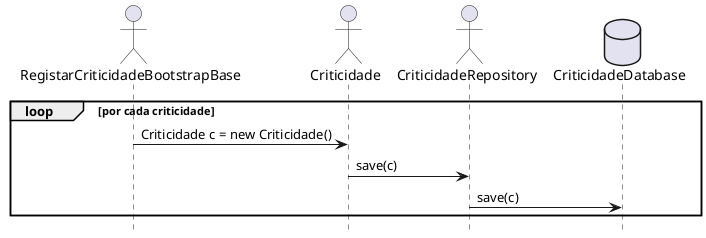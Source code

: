 @startuml

hide footbox

actor RegistarCriticidadeBootstrapBase as UI
actor Criticidade as CT
actor CriticidadeRepository as CTR
database CriticidadeDatabase as CTD

loop  por cada criticidade
UI->CT: Criticidade c = new Criticidade()
CT->CTR: save(c)
CTR->CTD: save(c)
end loop

@enduml